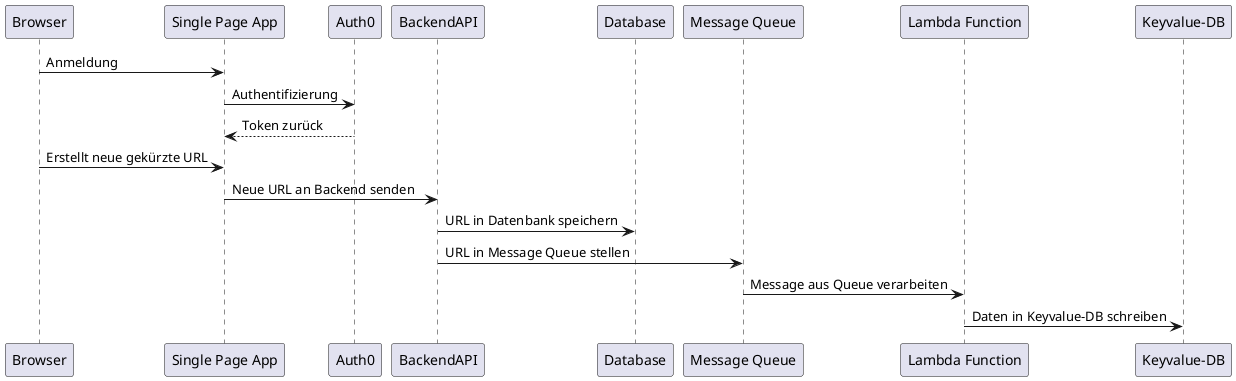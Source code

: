 @startuml
participant Browser
participant SPA as "Single Page App"
participant Auth0
participant BackendAPI
participant Database as db
participant "Message Queue" as Queue
participant lambda as "Lambda Function"
participant keyvalue as "Keyvalue-DB"

Browser -> SPA: Anmeldung
SPA -> Auth0: Authentifizierung
Auth0 --> SPA: Token zurück
Browser -> SPA: Erstellt neue gekürzte URL
SPA -> BackendAPI: Neue URL an Backend senden
BackendAPI -> db: URL in Datenbank speichern
BackendAPI -> Queue: URL in Message Queue stellen
Queue -> lambda: Message aus Queue verarbeiten
lambda -> keyvalue: Daten in Keyvalue-DB schreiben

@enduml
